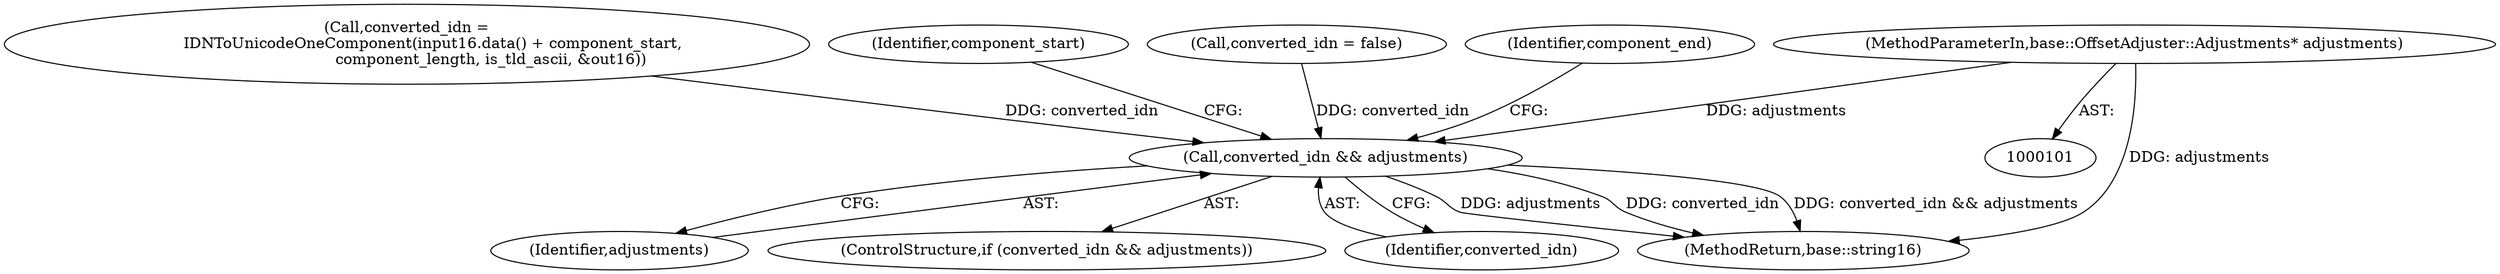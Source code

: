 digraph "0_Chrome_08cb718ba7c3961c1006176c9faba0a5841ec792_2@pointer" {
"1000103" [label="(MethodParameterIn,base::OffsetAdjuster::Adjustments* adjustments)"];
"1000199" [label="(Call,converted_idn && adjustments)"];
"1000200" [label="(Identifier,converted_idn)"];
"1000182" [label="(Call,converted_idn =\n           IDNToUnicodeOneComponent(input16.data() + component_start,\n                                   component_length, is_tld_ascii, &out16))"];
"1000103" [label="(MethodParameterIn,base::OffsetAdjuster::Adjustments* adjustments)"];
"1000201" [label="(Identifier,adjustments)"];
"1000205" [label="(Identifier,component_start)"];
"1000174" [label="(Call,converted_idn = false)"];
"1000199" [label="(Call,converted_idn && adjustments)"];
"1000198" [label="(ControlStructure,if (converted_idn && adjustments))"];
"1000216" [label="(MethodReturn,base::string16)"];
"1000210" [label="(Identifier,component_end)"];
"1000103" -> "1000101"  [label="AST: "];
"1000103" -> "1000216"  [label="DDG: adjustments"];
"1000103" -> "1000199"  [label="DDG: adjustments"];
"1000199" -> "1000198"  [label="AST: "];
"1000199" -> "1000200"  [label="CFG: "];
"1000199" -> "1000201"  [label="CFG: "];
"1000200" -> "1000199"  [label="AST: "];
"1000201" -> "1000199"  [label="AST: "];
"1000205" -> "1000199"  [label="CFG: "];
"1000210" -> "1000199"  [label="CFG: "];
"1000199" -> "1000216"  [label="DDG: adjustments"];
"1000199" -> "1000216"  [label="DDG: converted_idn"];
"1000199" -> "1000216"  [label="DDG: converted_idn && adjustments"];
"1000182" -> "1000199"  [label="DDG: converted_idn"];
"1000174" -> "1000199"  [label="DDG: converted_idn"];
}
